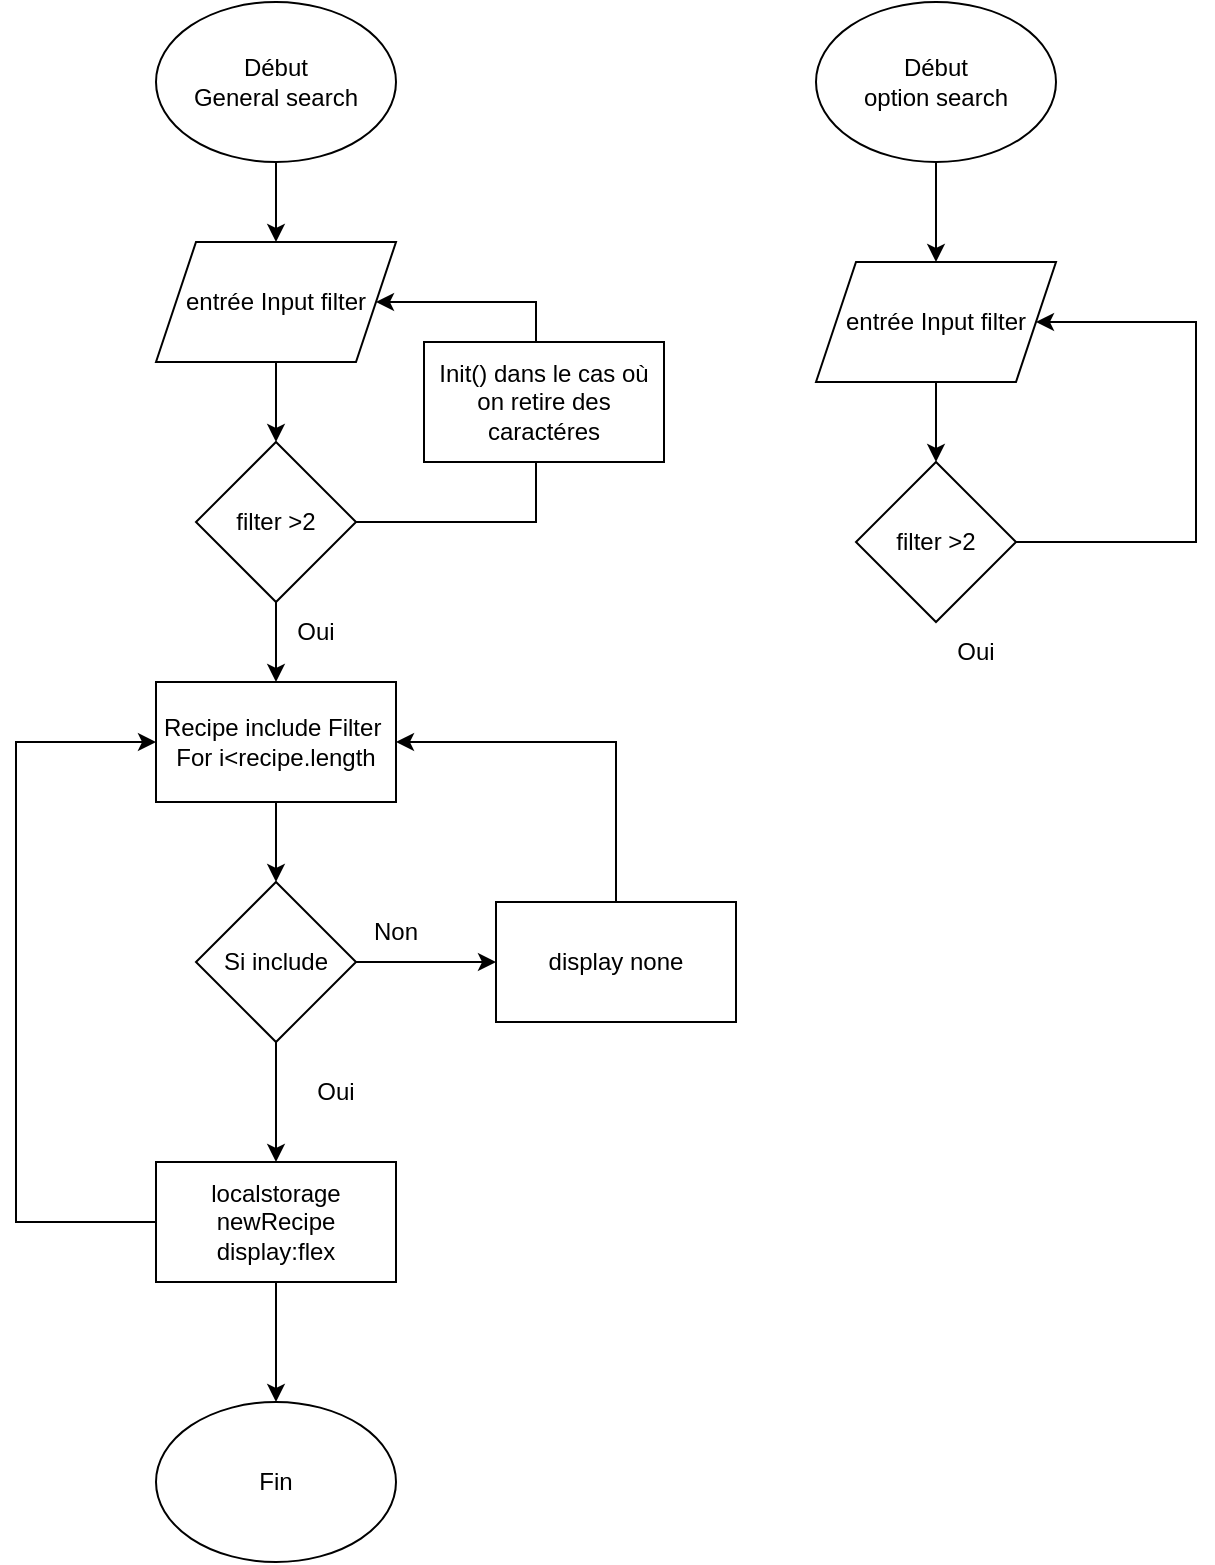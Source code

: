 <mxfile version="16.5.6" type="github">
  <diagram id="C5RBs43oDa-KdzZeNtuy" name="Page-1">
    <mxGraphModel dx="1185" dy="603" grid="1" gridSize="10" guides="1" tooltips="1" connect="1" arrows="1" fold="1" page="1" pageScale="1" pageWidth="827" pageHeight="1169" math="0" shadow="0">
      <root>
        <mxCell id="WIyWlLk6GJQsqaUBKTNV-0" />
        <mxCell id="WIyWlLk6GJQsqaUBKTNV-1" parent="WIyWlLk6GJQsqaUBKTNV-0" />
        <mxCell id="CqpYCaHZsHqNf3DfVWV_-0" value="Début&lt;br&gt;General search" style="ellipse;whiteSpace=wrap;html=1;" parent="WIyWlLk6GJQsqaUBKTNV-1" vertex="1">
          <mxGeometry x="160" y="40" width="120" height="80" as="geometry" />
        </mxCell>
        <mxCell id="CqpYCaHZsHqNf3DfVWV_-1" value="entrée Input filter" style="shape=parallelogram;perimeter=parallelogramPerimeter;whiteSpace=wrap;html=1;fixedSize=1;" parent="WIyWlLk6GJQsqaUBKTNV-1" vertex="1">
          <mxGeometry x="160" y="160" width="120" height="60" as="geometry" />
        </mxCell>
        <mxCell id="CqpYCaHZsHqNf3DfVWV_-2" value="Recipe include Filter&amp;nbsp;&lt;br&gt;For i&amp;lt;recipe.length" style="rounded=0;whiteSpace=wrap;html=1;" parent="WIyWlLk6GJQsqaUBKTNV-1" vertex="1">
          <mxGeometry x="160" y="380" width="120" height="60" as="geometry" />
        </mxCell>
        <mxCell id="CqpYCaHZsHqNf3DfVWV_-3" value="filter &amp;gt;2" style="rhombus;whiteSpace=wrap;html=1;" parent="WIyWlLk6GJQsqaUBKTNV-1" vertex="1">
          <mxGeometry x="180" y="260" width="80" height="80" as="geometry" />
        </mxCell>
        <mxCell id="CqpYCaHZsHqNf3DfVWV_-6" value="Si include" style="rhombus;whiteSpace=wrap;html=1;" parent="WIyWlLk6GJQsqaUBKTNV-1" vertex="1">
          <mxGeometry x="180" y="480" width="80" height="80" as="geometry" />
        </mxCell>
        <mxCell id="CqpYCaHZsHqNf3DfVWV_-7" value="" style="endArrow=classic;html=1;rounded=0;exitX=0.5;exitY=1;exitDx=0;exitDy=0;" parent="WIyWlLk6GJQsqaUBKTNV-1" source="CqpYCaHZsHqNf3DfVWV_-0" target="CqpYCaHZsHqNf3DfVWV_-1" edge="1">
          <mxGeometry width="50" height="50" relative="1" as="geometry">
            <mxPoint x="390" y="400" as="sourcePoint" />
            <mxPoint x="440" y="350" as="targetPoint" />
          </mxGeometry>
        </mxCell>
        <mxCell id="CqpYCaHZsHqNf3DfVWV_-8" value="" style="endArrow=classic;html=1;rounded=0;exitX=0.5;exitY=1;exitDx=0;exitDy=0;" parent="WIyWlLk6GJQsqaUBKTNV-1" source="CqpYCaHZsHqNf3DfVWV_-1" target="CqpYCaHZsHqNf3DfVWV_-3" edge="1">
          <mxGeometry width="50" height="50" relative="1" as="geometry">
            <mxPoint x="390" y="400" as="sourcePoint" />
            <mxPoint x="440" y="350" as="targetPoint" />
          </mxGeometry>
        </mxCell>
        <mxCell id="CqpYCaHZsHqNf3DfVWV_-9" value="" style="endArrow=classic;html=1;rounded=0;exitX=0.5;exitY=1;exitDx=0;exitDy=0;entryX=0.5;entryY=0;entryDx=0;entryDy=0;" parent="WIyWlLk6GJQsqaUBKTNV-1" source="CqpYCaHZsHqNf3DfVWV_-3" target="CqpYCaHZsHqNf3DfVWV_-2" edge="1">
          <mxGeometry width="50" height="50" relative="1" as="geometry">
            <mxPoint x="390" y="400" as="sourcePoint" />
            <mxPoint x="440" y="350" as="targetPoint" />
          </mxGeometry>
        </mxCell>
        <mxCell id="CqpYCaHZsHqNf3DfVWV_-10" value="" style="endArrow=classic;html=1;rounded=0;exitX=0.5;exitY=1;exitDx=0;exitDy=0;entryX=0.5;entryY=0;entryDx=0;entryDy=0;" parent="WIyWlLk6GJQsqaUBKTNV-1" source="CqpYCaHZsHqNf3DfVWV_-2" target="CqpYCaHZsHqNf3DfVWV_-6" edge="1">
          <mxGeometry width="50" height="50" relative="1" as="geometry">
            <mxPoint x="390" y="400" as="sourcePoint" />
            <mxPoint x="440" y="350" as="targetPoint" />
          </mxGeometry>
        </mxCell>
        <mxCell id="CqpYCaHZsHqNf3DfVWV_-11" value="" style="endArrow=classic;html=1;rounded=0;exitX=1;exitY=0.5;exitDx=0;exitDy=0;" parent="WIyWlLk6GJQsqaUBKTNV-1" source="CqpYCaHZsHqNf3DfVWV_-3" target="CqpYCaHZsHqNf3DfVWV_-1" edge="1">
          <mxGeometry width="50" height="50" relative="1" as="geometry">
            <mxPoint x="390" y="400" as="sourcePoint" />
            <mxPoint x="350" y="130" as="targetPoint" />
            <Array as="points">
              <mxPoint x="350" y="300" />
              <mxPoint x="350" y="190" />
            </Array>
          </mxGeometry>
        </mxCell>
        <mxCell id="CqpYCaHZsHqNf3DfVWV_-12" value="Oui" style="text;html=1;strokeColor=none;fillColor=none;align=center;verticalAlign=middle;whiteSpace=wrap;rounded=0;" parent="WIyWlLk6GJQsqaUBKTNV-1" vertex="1">
          <mxGeometry x="210" y="340" width="60" height="30" as="geometry" />
        </mxCell>
        <mxCell id="CqpYCaHZsHqNf3DfVWV_-13" value="Non" style="text;html=1;strokeColor=none;fillColor=none;align=center;verticalAlign=middle;whiteSpace=wrap;rounded=0;" parent="WIyWlLk6GJQsqaUBKTNV-1" vertex="1">
          <mxGeometry x="250" y="490" width="60" height="30" as="geometry" />
        </mxCell>
        <mxCell id="CqpYCaHZsHqNf3DfVWV_-14" value="" style="endArrow=classic;html=1;rounded=0;exitX=0.5;exitY=1;exitDx=0;exitDy=0;" parent="WIyWlLk6GJQsqaUBKTNV-1" source="CqpYCaHZsHqNf3DfVWV_-6" target="CqpYCaHZsHqNf3DfVWV_-15" edge="1">
          <mxGeometry width="50" height="50" relative="1" as="geometry">
            <mxPoint x="390" y="400" as="sourcePoint" />
            <mxPoint x="440" y="350" as="targetPoint" />
          </mxGeometry>
        </mxCell>
        <mxCell id="CqpYCaHZsHqNf3DfVWV_-15" value="localstorage newRecipe&lt;br&gt;display:flex" style="rounded=0;whiteSpace=wrap;html=1;" parent="WIyWlLk6GJQsqaUBKTNV-1" vertex="1">
          <mxGeometry x="160" y="620" width="120" height="60" as="geometry" />
        </mxCell>
        <mxCell id="CqpYCaHZsHqNf3DfVWV_-18" value="Oui" style="text;html=1;strokeColor=none;fillColor=none;align=center;verticalAlign=middle;whiteSpace=wrap;rounded=0;" parent="WIyWlLk6GJQsqaUBKTNV-1" vertex="1">
          <mxGeometry x="220" y="570" width="60" height="30" as="geometry" />
        </mxCell>
        <mxCell id="CqpYCaHZsHqNf3DfVWV_-20" value="" style="endArrow=classic;html=1;rounded=0;exitX=1;exitY=0.5;exitDx=0;exitDy=0;" parent="WIyWlLk6GJQsqaUBKTNV-1" source="CqpYCaHZsHqNf3DfVWV_-6" target="CqpYCaHZsHqNf3DfVWV_-21" edge="1">
          <mxGeometry width="50" height="50" relative="1" as="geometry">
            <mxPoint x="390" y="390" as="sourcePoint" />
            <mxPoint x="440" y="340" as="targetPoint" />
          </mxGeometry>
        </mxCell>
        <mxCell id="CqpYCaHZsHqNf3DfVWV_-21" value="display none" style="rounded=0;whiteSpace=wrap;html=1;" parent="WIyWlLk6GJQsqaUBKTNV-1" vertex="1">
          <mxGeometry x="330" y="490" width="120" height="60" as="geometry" />
        </mxCell>
        <mxCell id="CqpYCaHZsHqNf3DfVWV_-22" value="" style="endArrow=classic;html=1;rounded=0;exitX=0;exitY=0.5;exitDx=0;exitDy=0;entryX=0;entryY=0.5;entryDx=0;entryDy=0;" parent="WIyWlLk6GJQsqaUBKTNV-1" source="CqpYCaHZsHqNf3DfVWV_-15" target="CqpYCaHZsHqNf3DfVWV_-2" edge="1">
          <mxGeometry width="50" height="50" relative="1" as="geometry">
            <mxPoint x="70" y="650" as="sourcePoint" />
            <mxPoint x="90" y="170" as="targetPoint" />
            <Array as="points">
              <mxPoint x="90" y="650" />
              <mxPoint x="90" y="410" />
            </Array>
          </mxGeometry>
        </mxCell>
        <mxCell id="CqpYCaHZsHqNf3DfVWV_-23" value="Fin" style="ellipse;whiteSpace=wrap;html=1;" parent="WIyWlLk6GJQsqaUBKTNV-1" vertex="1">
          <mxGeometry x="160" y="740" width="120" height="80" as="geometry" />
        </mxCell>
        <mxCell id="CqpYCaHZsHqNf3DfVWV_-24" value="" style="endArrow=classic;html=1;rounded=0;exitX=0.5;exitY=1;exitDx=0;exitDy=0;entryX=0.5;entryY=0;entryDx=0;entryDy=0;" parent="WIyWlLk6GJQsqaUBKTNV-1" source="CqpYCaHZsHqNf3DfVWV_-15" target="CqpYCaHZsHqNf3DfVWV_-23" edge="1">
          <mxGeometry width="50" height="50" relative="1" as="geometry">
            <mxPoint x="290" y="720" as="sourcePoint" />
            <mxPoint x="340" y="670" as="targetPoint" />
          </mxGeometry>
        </mxCell>
        <mxCell id="CqpYCaHZsHqNf3DfVWV_-25" value="" style="endArrow=classic;html=1;rounded=0;entryX=1;entryY=0.5;entryDx=0;entryDy=0;" parent="WIyWlLk6GJQsqaUBKTNV-1" target="CqpYCaHZsHqNf3DfVWV_-2" edge="1">
          <mxGeometry width="50" height="50" relative="1" as="geometry">
            <mxPoint x="390" y="490" as="sourcePoint" />
            <mxPoint x="390" y="300" as="targetPoint" />
            <Array as="points">
              <mxPoint x="390" y="410" />
            </Array>
          </mxGeometry>
        </mxCell>
        <mxCell id="R7RJY_PGWd1aYwSmpj8p-0" value="Début&lt;br&gt;option search" style="ellipse;whiteSpace=wrap;html=1;" vertex="1" parent="WIyWlLk6GJQsqaUBKTNV-1">
          <mxGeometry x="490" y="40" width="120" height="80" as="geometry" />
        </mxCell>
        <mxCell id="R7RJY_PGWd1aYwSmpj8p-1" value="entrée Input filter" style="shape=parallelogram;perimeter=parallelogramPerimeter;whiteSpace=wrap;html=1;fixedSize=1;" vertex="1" parent="WIyWlLk6GJQsqaUBKTNV-1">
          <mxGeometry x="490" y="170" width="120" height="60" as="geometry" />
        </mxCell>
        <mxCell id="R7RJY_PGWd1aYwSmpj8p-2" value="filter &amp;gt;2" style="rhombus;whiteSpace=wrap;html=1;" vertex="1" parent="WIyWlLk6GJQsqaUBKTNV-1">
          <mxGeometry x="510" y="270" width="80" height="80" as="geometry" />
        </mxCell>
        <mxCell id="R7RJY_PGWd1aYwSmpj8p-3" value="" style="endArrow=classic;html=1;rounded=0;exitX=0.5;exitY=1;exitDx=0;exitDy=0;" edge="1" parent="WIyWlLk6GJQsqaUBKTNV-1" source="R7RJY_PGWd1aYwSmpj8p-1" target="R7RJY_PGWd1aYwSmpj8p-2">
          <mxGeometry width="50" height="50" relative="1" as="geometry">
            <mxPoint x="720" y="410" as="sourcePoint" />
            <mxPoint x="770" y="360" as="targetPoint" />
          </mxGeometry>
        </mxCell>
        <mxCell id="R7RJY_PGWd1aYwSmpj8p-4" value="" style="endArrow=classic;html=1;rounded=0;exitX=1;exitY=0.5;exitDx=0;exitDy=0;" edge="1" parent="WIyWlLk6GJQsqaUBKTNV-1" source="R7RJY_PGWd1aYwSmpj8p-2" target="R7RJY_PGWd1aYwSmpj8p-1">
          <mxGeometry width="50" height="50" relative="1" as="geometry">
            <mxPoint x="720" y="410" as="sourcePoint" />
            <mxPoint x="680" y="140" as="targetPoint" />
            <Array as="points">
              <mxPoint x="680" y="310" />
              <mxPoint x="680" y="200" />
            </Array>
          </mxGeometry>
        </mxCell>
        <mxCell id="R7RJY_PGWd1aYwSmpj8p-5" value="Oui" style="text;html=1;strokeColor=none;fillColor=none;align=center;verticalAlign=middle;whiteSpace=wrap;rounded=0;" vertex="1" parent="WIyWlLk6GJQsqaUBKTNV-1">
          <mxGeometry x="540" y="350" width="60" height="30" as="geometry" />
        </mxCell>
        <mxCell id="R7RJY_PGWd1aYwSmpj8p-6" value="" style="endArrow=classic;html=1;rounded=0;entryX=0.5;entryY=0;entryDx=0;entryDy=0;" edge="1" parent="WIyWlLk6GJQsqaUBKTNV-1" target="R7RJY_PGWd1aYwSmpj8p-1">
          <mxGeometry width="50" height="50" relative="1" as="geometry">
            <mxPoint x="550" y="120" as="sourcePoint" />
            <mxPoint x="560" y="180" as="targetPoint" />
            <Array as="points">
              <mxPoint x="550" y="120" />
            </Array>
          </mxGeometry>
        </mxCell>
        <mxCell id="R7RJY_PGWd1aYwSmpj8p-7" value="Init() dans le cas où&lt;br&gt;on retire des caractéres" style="rounded=0;whiteSpace=wrap;html=1;" vertex="1" parent="WIyWlLk6GJQsqaUBKTNV-1">
          <mxGeometry x="294" y="210" width="120" height="60" as="geometry" />
        </mxCell>
      </root>
    </mxGraphModel>
  </diagram>
</mxfile>

